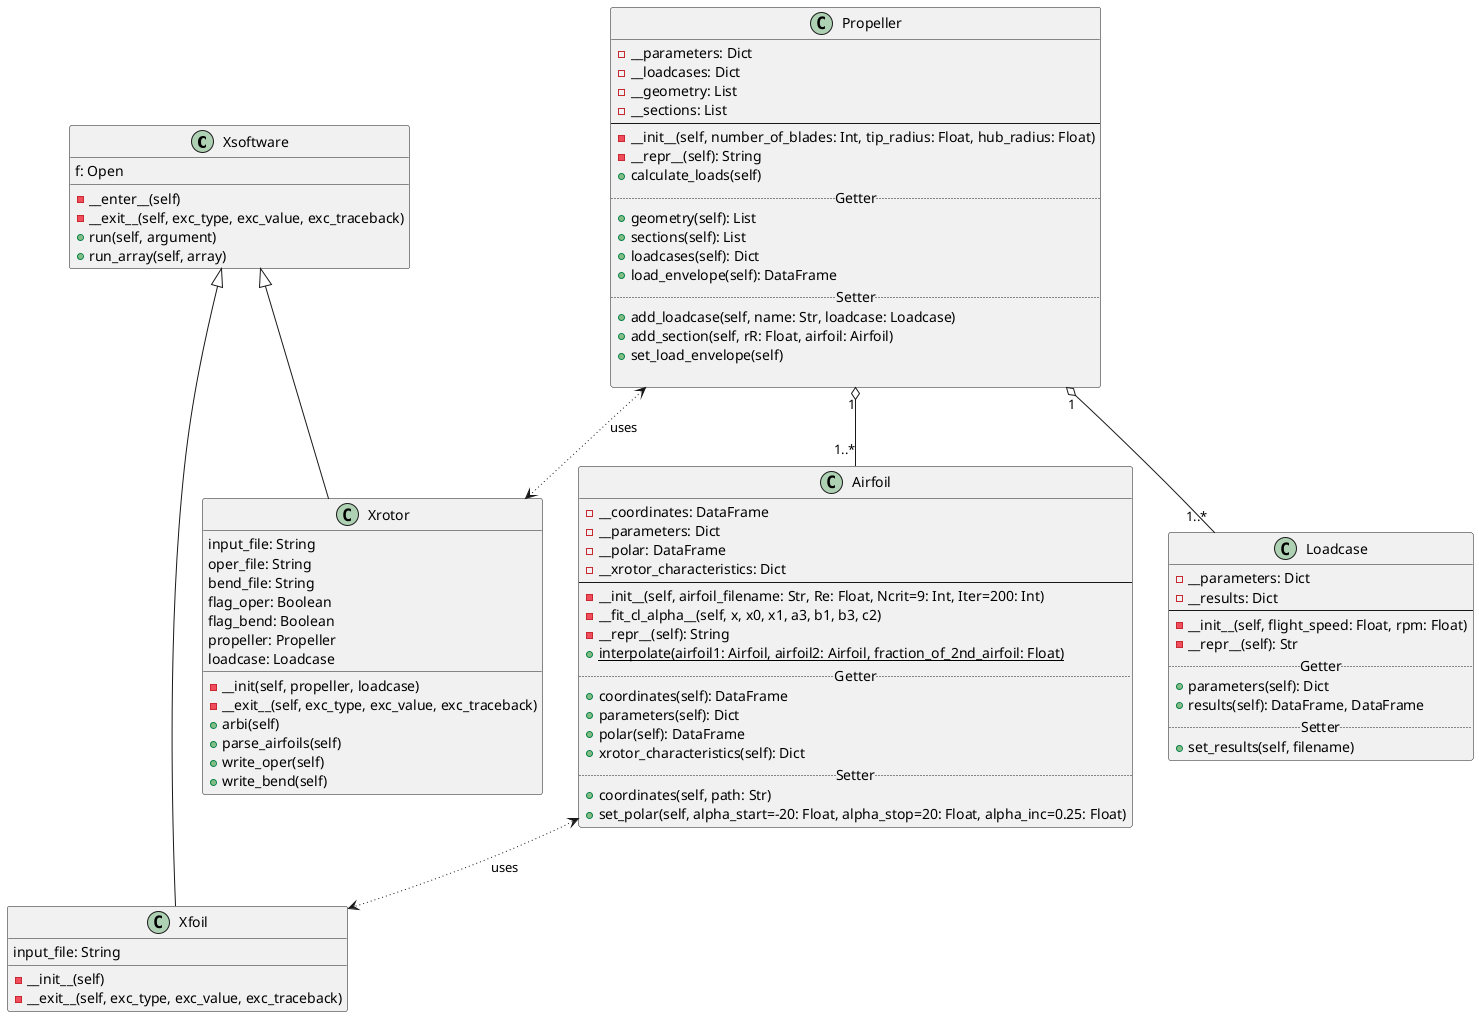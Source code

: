 @startuml
'skinparam monochrome true

Xsoftware <|-- Xfoil
Xsoftware <|-- Xrotor
Airfoil <-[dotted]-> Xfoil : uses
Propeller <-[dotted]-> Xrotor: uses
Propeller "1" o-- "1..*" Airfoil
Propeller "1" o-- "1..*" Loadcase


'note right of Airfoil::__repr__(self) 
'  Todo: implement
'end note
'note left of Propeller::set_load_envelope(self)
'  Todo: implement
'end note
'note "Todo: auf Benutzung von\nProperties ändern" as NProp

'NProp .. Loadcase
'NProp .. Propeller

class Xsoftware {
  f: Open
  -__enter__(self)
  -__exit__(self, exc_type, exc_value, exc_traceback)
  +run(self, argument)
  +run_array(self, array)
}

class Xfoil {
  input_file: String
  -__init__(self)
  -__exit__(self, exc_type, exc_value, exc_traceback)
}

class Xrotor {
  input_file: String
  oper_file: String
  bend_file: String
  flag_oper: Boolean
  flag_bend: Boolean
  propeller: Propeller
  loadcase: Loadcase
  -__init(self, propeller, loadcase)
  -__exit__(self, exc_type, exc_value, exc_traceback)
  +arbi(self)
  +parse_airfoils(self)
  +write_oper(self)
  +write_bend(self)
}

class Airfoil{
  -__coordinates: DataFrame
  -__parameters: Dict
  -__polar: DataFrame
  -__xrotor_characteristics: Dict
  --
  -__init__(self, airfoil_filename: Str, Re: Float, Ncrit=9: Int, Iter=200: Int)
  -__fit_cl_alpha__(self, x, x0, x1, a3, b1, b3, c2)
  -__repr__(self): String
  +{static}interpolate(airfoil1: Airfoil, airfoil2: Airfoil, fraction_of_2nd_airfoil: Float)
  ..Getter..
  +coordinates(self): DataFrame
  +parameters(self): Dict
  +polar(self): DataFrame
  +xrotor_characteristics(self): Dict
  ..Setter..
  +coordinates(self, path: Str)
  +set_polar(self, alpha_start=-20: Float, alpha_stop=20: Float, alpha_inc=0.25: Float)
}

class Propeller{
  -__parameters: Dict
  -__loadcases: Dict
  -__geometry: List
  -__sections: List
  --
  -__init__(self, number_of_blades: Int, tip_radius: Float, hub_radius: Float)
  -__repr__(self): String
  +calculate_loads(self)
  ..Getter..
  +geometry(self): List
  +sections(self): List
  +loadcases(self): Dict
  +load_envelope(self): DataFrame
  ..Setter..
  +add_loadcase(self, name: Str, loadcase: Loadcase)
  +add_section(self, rR: Float, airfoil: Airfoil)
  +set_load_envelope(self)
  
}
class Loadcase{
  -__parameters: Dict
  -__results: Dict
  --
  -__init__(self, flight_speed: Float, rpm: Float)
  -__repr__(self): Str
  ..Getter..
  +parameters(self): Dict
  +results(self): DataFrame, DataFrame
  ..Setter..
  +set_results(self, filename)
}

'Xsoftware -[hidden]- Xfoil
'Xfoil -[hidden]> Xrotor
'Xfoil -[hidden]- Propeller
'Xsoftware -[hidden]- Propeller
'Airfoil -[hidden]> Propeller
'Propeller -[hidden]> Loadcase
@enduml